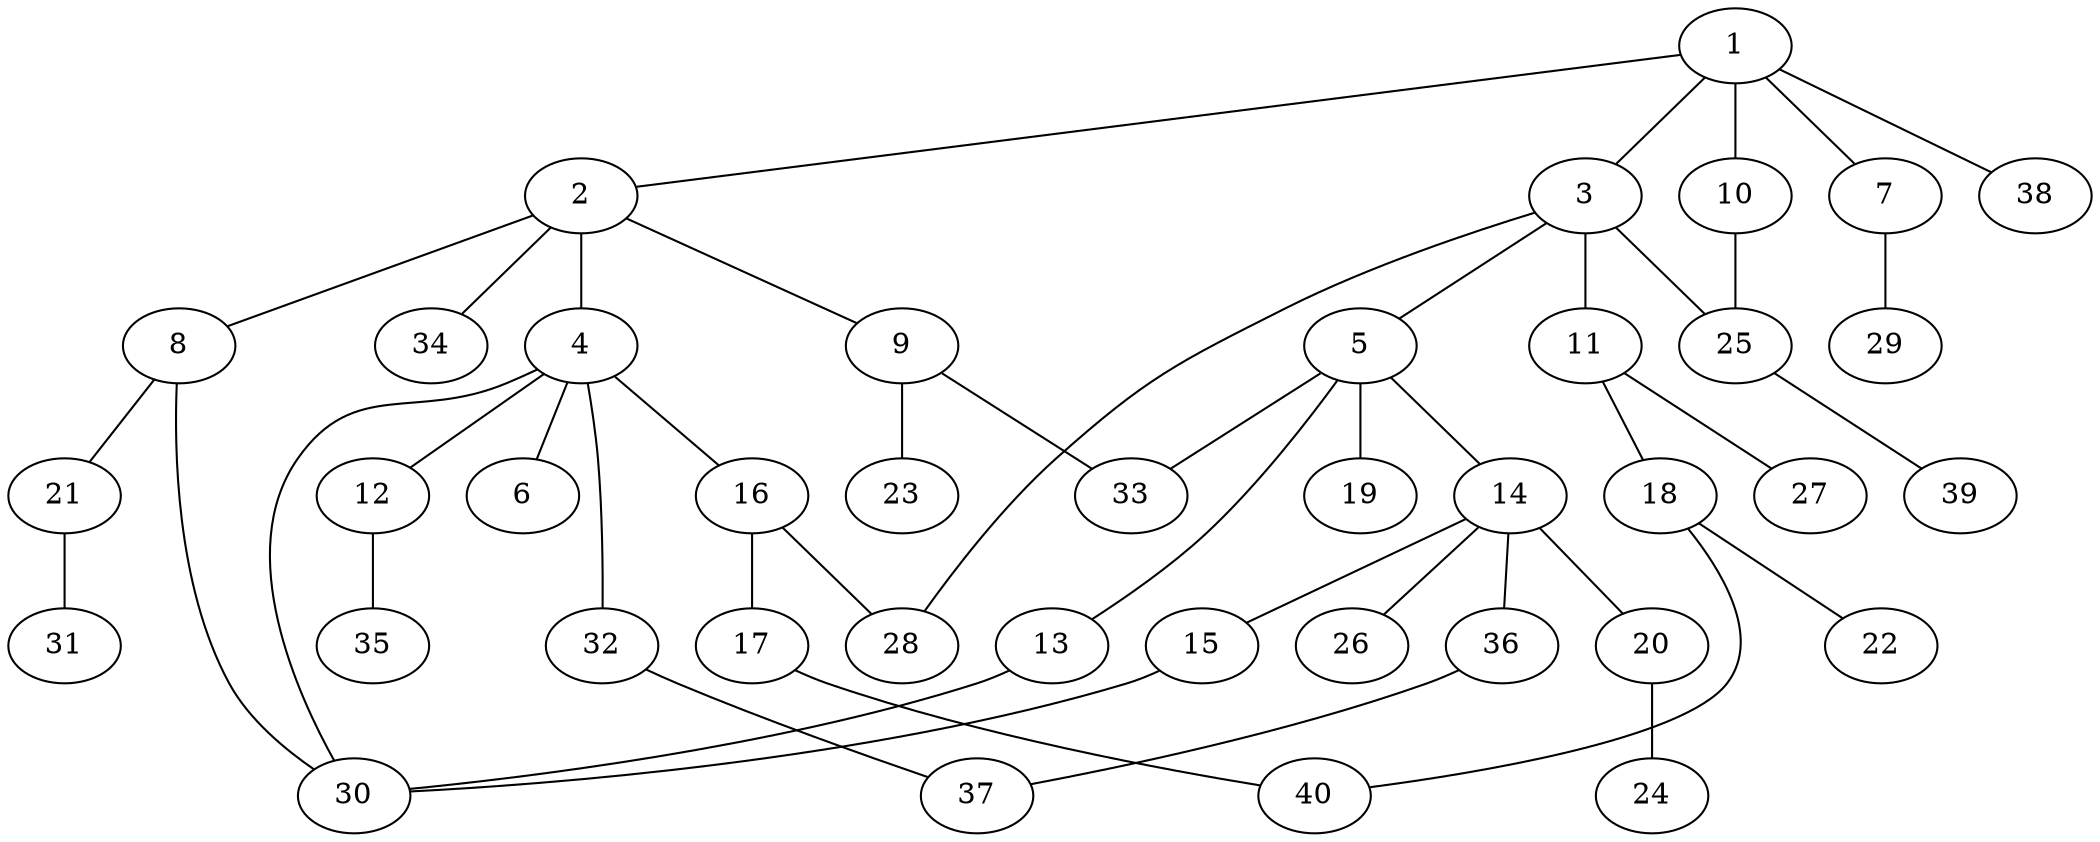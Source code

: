 graph graphname {1--2
1--3
1--7
1--10
1--38
2--4
2--8
2--9
2--34
3--5
3--11
3--25
3--28
4--6
4--12
4--16
4--30
4--32
5--13
5--14
5--19
5--33
7--29
8--21
8--30
9--23
9--33
10--25
11--18
11--27
12--35
13--30
14--15
14--20
14--26
14--36
15--30
16--17
16--28
17--40
18--22
18--40
20--24
21--31
25--39
32--37
36--37
}